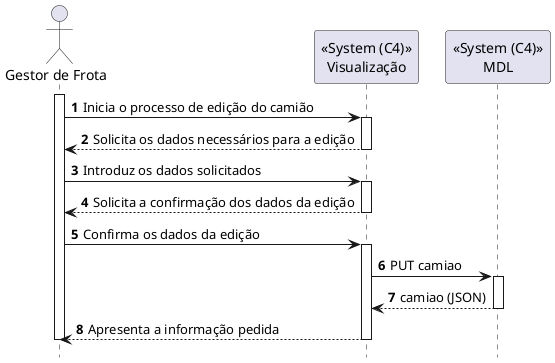 @startuml
autonumber
hide footbox

actor "Gestor de Frota" as gestor
participant "<<System (C4)>>\nVisualização" as SYSTEM
participant "<<System (C4)>>\nMDL" as SYSTEM2

activate gestor
gestor -> SYSTEM:  Inicia o processo de edição do camião
activate SYSTEM
SYSTEM --> gestor: Solicita os dados necessários para a edição
deactivate SYSTEM
gestor -> SYSTEM : Introduz os dados solicitados
activate SYSTEM 
SYSTEM --> gestor: Solicita a confirmação dos dados da edição
deactivate SYSTEM
gestor -> SYSTEM : Confirma os dados da edição
activate SYSTEM 
SYSTEM -> SYSTEM2 : PUT camiao
activate SYSTEM2
SYSTEM2 --> SYSTEM : camiao (JSON)
deactivate SYSTEM2
SYSTEM --> gestor: Apresenta a informação pedida
deactivate SYSTEM
deactivate gestor

@enduml